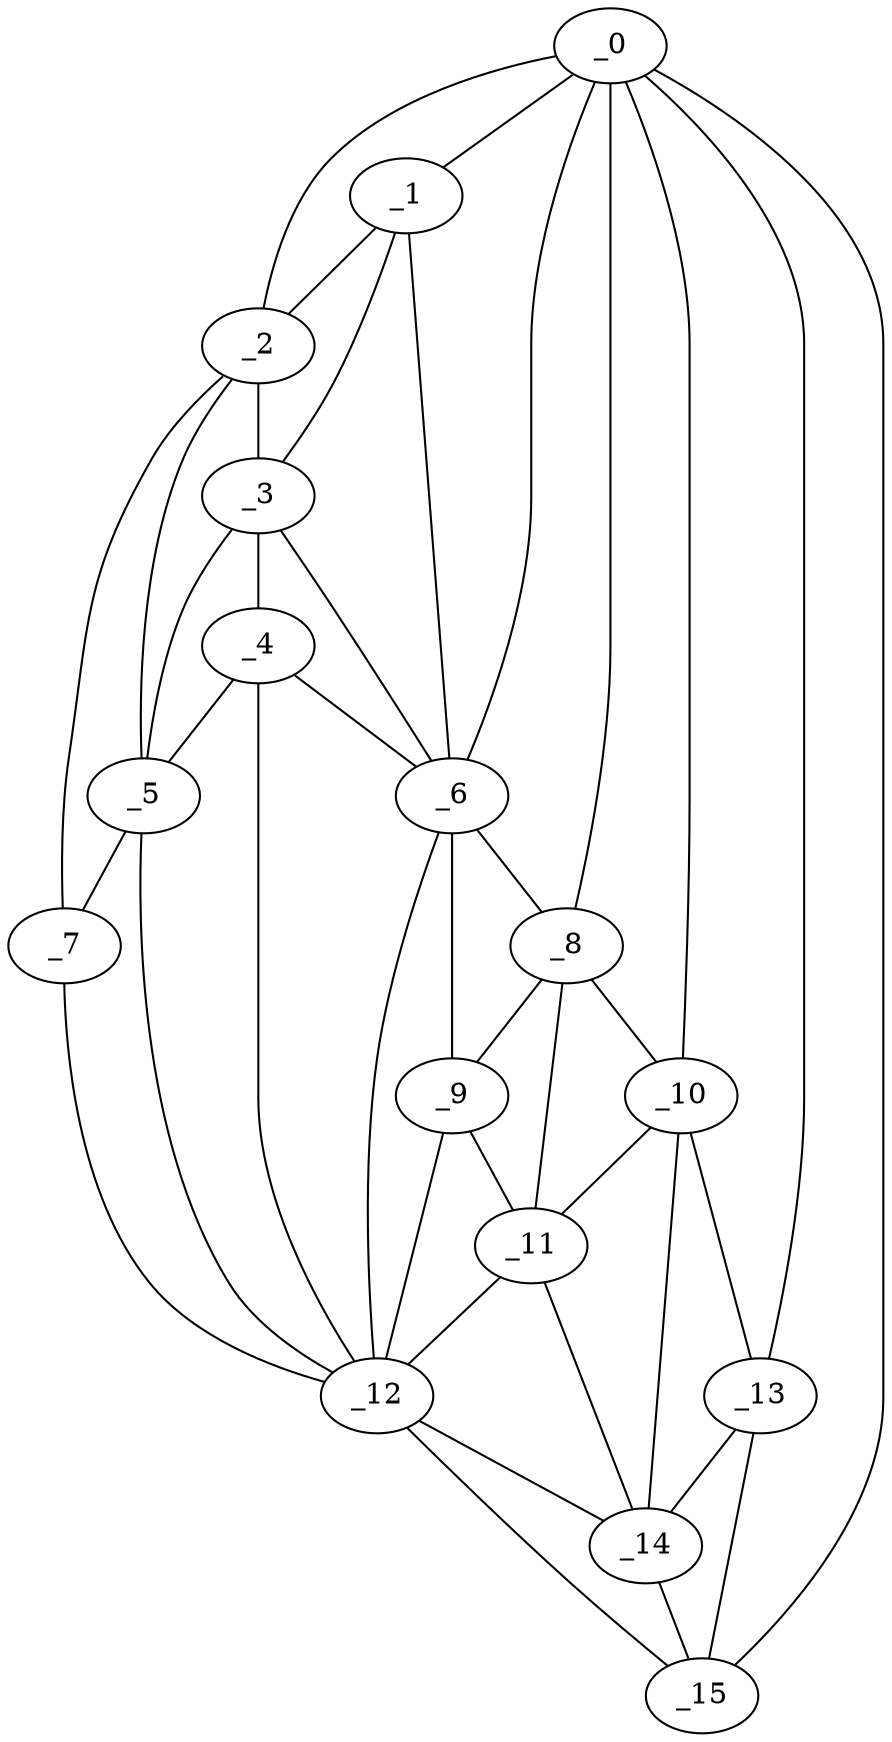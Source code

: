 graph "obj71__255.gxl" {
	_0	 [x=19,
		y=16];
	_1	 [x=32,
		y=87];
	_0 -- _1	 [valence=1];
	_2	 [x=33,
		y=114];
	_0 -- _2	 [valence=1];
	_6	 [x=66,
		y=91];
	_0 -- _6	 [valence=2];
	_8	 [x=100,
		y=58];
	_0 -- _8	 [valence=2];
	_10	 [x=108,
		y=36];
	_0 -- _10	 [valence=1];
	_13	 [x=109,
		y=24];
	_0 -- _13	 [valence=2];
	_15	 [x=111,
		y=16];
	_0 -- _15	 [valence=1];
	_1 -- _2	 [valence=2];
	_3	 [x=36,
		y=102];
	_1 -- _3	 [valence=2];
	_1 -- _6	 [valence=1];
	_2 -- _3	 [valence=2];
	_5	 [x=65,
		y=114];
	_2 -- _5	 [valence=2];
	_7	 [x=66,
		y=120];
	_2 -- _7	 [valence=1];
	_4	 [x=65,
		y=105];
	_3 -- _4	 [valence=1];
	_3 -- _5	 [valence=2];
	_3 -- _6	 [valence=2];
	_4 -- _5	 [valence=1];
	_4 -- _6	 [valence=2];
	_12	 [x=108,
		y=87];
	_4 -- _12	 [valence=2];
	_5 -- _7	 [valence=2];
	_5 -- _12	 [valence=2];
	_6 -- _8	 [valence=1];
	_9	 [x=103,
		y=76];
	_6 -- _9	 [valence=2];
	_6 -- _12	 [valence=1];
	_7 -- _12	 [valence=1];
	_8 -- _9	 [valence=1];
	_8 -- _10	 [valence=1];
	_11	 [x=108,
		y=51];
	_8 -- _11	 [valence=2];
	_9 -- _11	 [valence=2];
	_9 -- _12	 [valence=1];
	_10 -- _11	 [valence=1];
	_10 -- _13	 [valence=2];
	_14	 [x=110,
		y=31];
	_10 -- _14	 [valence=2];
	_11 -- _12	 [valence=2];
	_11 -- _14	 [valence=2];
	_12 -- _14	 [valence=1];
	_12 -- _15	 [valence=1];
	_13 -- _14	 [valence=1];
	_13 -- _15	 [valence=1];
	_14 -- _15	 [valence=1];
}
